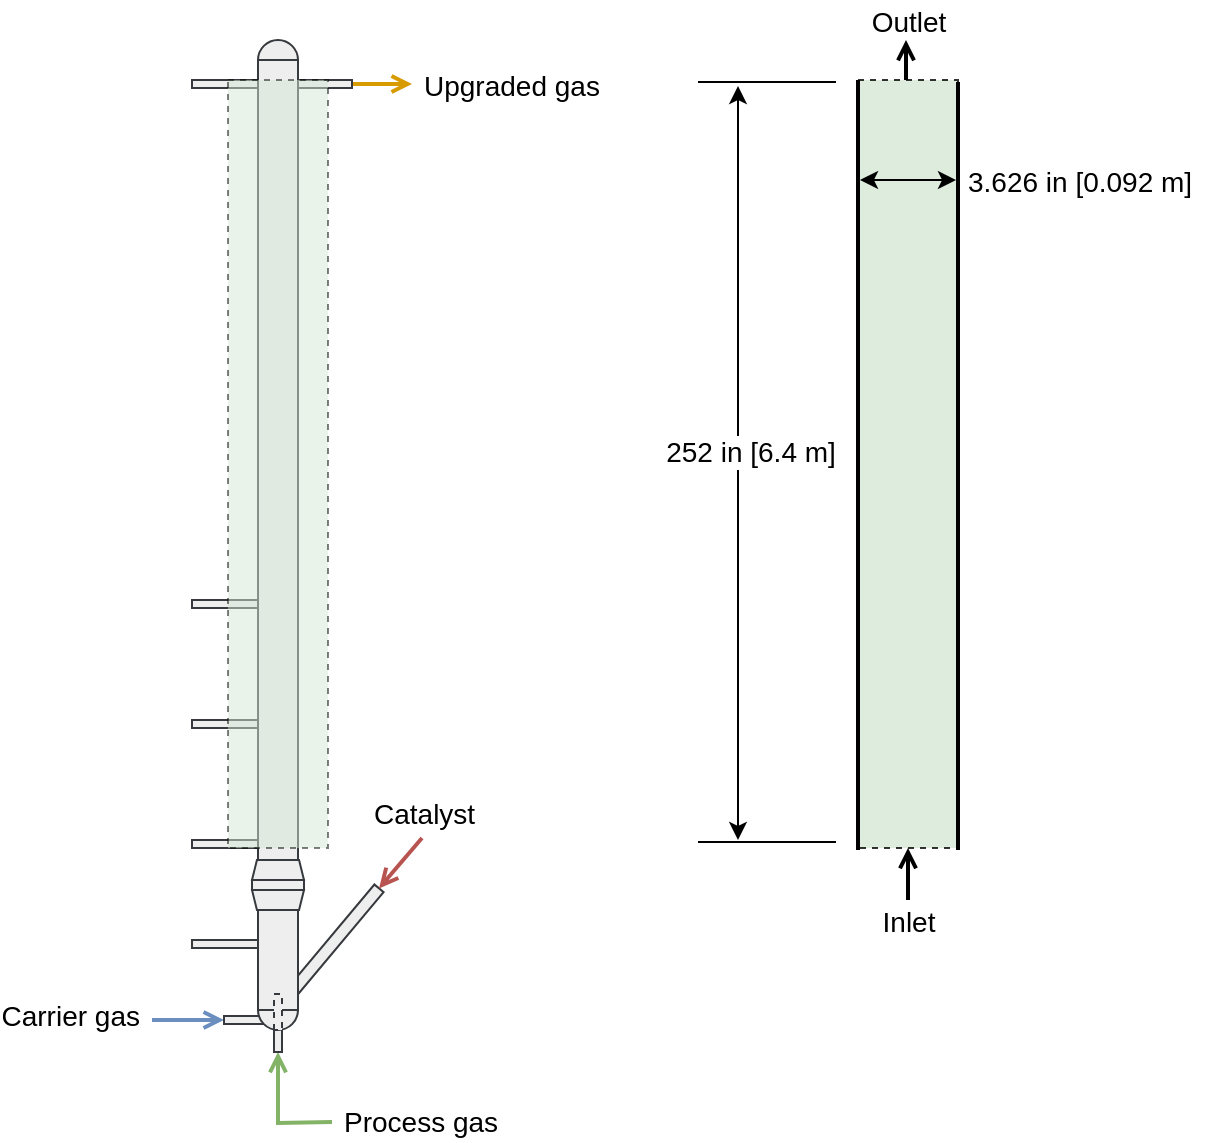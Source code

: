 <mxfile userAgent="Mozilla/5.0 (Macintosh; Intel Mac OS X 10_13_6) AppleWebKit/537.36 (KHTML, like Gecko) draw.io/8.4.7 Chrome/59.0.307.115 Electron/1.8.3 Safari/537.36" version="8.9.8" editor="www.draw.io" type="device"><diagram id="9b60522d-b47b-fd40-2985-93ea71a9b3c8" name="Page-1"><mxGraphModel dx="950" dy="692" grid="1" gridSize="10" guides="1" tooltips="1" connect="1" arrows="1" fold="1" page="1" pageScale="1" pageWidth="850" pageHeight="1100" background="#ffffff" math="0" shadow="0"><root><mxCell id="0"/><mxCell id="1" parent="0"/><mxCell id="10" value="" style="rounded=0;whiteSpace=wrap;html=1;fillColor=#eeeeee;fontSize=14;align=center;rotation=-50;strokeColor=#36393d;" parent="1" vertex="1"><mxGeometry x="153" y="488" width="70" height="6" as="geometry"/></mxCell><mxCell id="17" value="" style="rounded=0;whiteSpace=wrap;html=1;fillColor=#eeeeee;fontSize=14;align=center;strokeColor=#36393d;" parent="1" vertex="1"><mxGeometry x="150" y="470" width="20" height="55" as="geometry"/></mxCell><mxCell id="2" value="" style="rounded=0;whiteSpace=wrap;html=1;fillColor=#eeeeee;fontSize=14;align=center;rotation=0;strokeColor=#36393d;" parent="1" vertex="1"><mxGeometry x="117" y="60" width="33" height="4" as="geometry"/></mxCell><mxCell id="3" style="edgeStyle=none;rounded=0;html=1;exitX=1;exitY=0.5;startArrow=none;startFill=0;endArrow=open;endFill=0;endSize=6;jettySize=auto;orthogonalLoop=1;fontSize=14;fillColor=#ffe6cc;strokeColor=#d79b00;strokeWidth=2;" parent="1" source="4" edge="1"><mxGeometry relative="1" as="geometry"><mxPoint x="227" y="62" as="targetPoint"/></mxGeometry></mxCell><mxCell id="4" value="" style="rounded=0;whiteSpace=wrap;html=1;fillColor=#eeeeee;fontSize=14;align=center;rotation=0;strokeColor=#36393d;" parent="1" vertex="1"><mxGeometry x="169" y="60" width="28" height="4" as="geometry"/></mxCell><mxCell id="5" style="edgeStyle=none;rounded=0;html=1;startArrow=none;startFill=0;endArrow=open;endFill=0;endSize=6;jettySize=auto;orthogonalLoop=1;fontSize=14;entryX=0;entryY=0.5;fillColor=#dae8fc;strokeColor=#6c8ebf;strokeWidth=2;" parent="1" target="7" edge="1"><mxGeometry relative="1" as="geometry"><mxPoint x="97" y="530" as="sourcePoint"/></mxGeometry></mxCell><mxCell id="6" value="Carrier gas&lt;br style=&quot;font-size: 14px&quot;&gt;" style="text;html=1;resizable=0;points=[];align=right;verticalAlign=middle;labelBackgroundColor=#ffffff;fontSize=14;" parent="5" vertex="1" connectable="0"><mxGeometry x="-0.459" y="-1" relative="1" as="geometry"><mxPoint x="-15.5" y="-3" as="offset"/></mxGeometry></mxCell><mxCell id="7" value="" style="rounded=0;whiteSpace=wrap;html=1;fillColor=#eeeeee;fontSize=14;align=center;rotation=0;strokeColor=#36393d;" parent="1" vertex="1"><mxGeometry x="133" y="528" width="24" height="4" as="geometry"/></mxCell><mxCell id="8" style="edgeStyle=orthogonalEdgeStyle;rounded=0;html=1;startArrow=none;startFill=0;endArrow=open;endFill=0;endSize=6;jettySize=auto;orthogonalLoop=1;fontSize=14;entryX=0;entryY=0.5;fillColor=#d5e8d4;strokeColor=#82b366;strokeWidth=2;" parent="1" target="9" edge="1"><mxGeometry relative="1" as="geometry"><mxPoint x="187" y="581" as="sourcePoint"/></mxGeometry></mxCell><mxCell id="9" value="" style="rounded=0;whiteSpace=wrap;html=1;fillColor=#eeeeee;fontSize=14;align=center;rotation=-90;strokeColor=#36393d;" parent="1" vertex="1"><mxGeometry x="151" y="535" width="18" height="4" as="geometry"/></mxCell><mxCell id="11" value="" style="rounded=0;whiteSpace=wrap;html=1;fillColor=#eeeeee;fontSize=14;align=center;strokeColor=#36393d;" parent="1" vertex="1"><mxGeometry x="150" y="50" width="20" height="400" as="geometry"/></mxCell><mxCell id="12" value="" style="verticalLabelPosition=bottom;verticalAlign=top;html=1;shape=mxgraph.basic.half_circle;fillColor=#eeeeee;fontSize=14;align=center;rotation=180;strokeColor=#36393d;" parent="1" vertex="1"><mxGeometry x="150" y="40" width="20" height="10" as="geometry"/></mxCell><mxCell id="13" value="" style="rounded=0;whiteSpace=wrap;html=1;fillColor=#eeeeee;fontSize=14;align=center;strokeColor=#36393d;" parent="1" vertex="1"><mxGeometry x="147" y="460" width="26" height="5" as="geometry"/></mxCell><mxCell id="14" value="" style="shape=trapezoid;perimeter=trapezoidPerimeter;whiteSpace=wrap;html=1;fillColor=#eeeeee;fontSize=14;align=center;size=0.095;strokeColor=#36393d;" parent="1" vertex="1"><mxGeometry x="147" y="450" width="26" height="10" as="geometry"/></mxCell><mxCell id="15" value="" style="shape=trapezoid;perimeter=trapezoidPerimeter;whiteSpace=wrap;html=1;fillColor=#eeeeee;fontSize=14;align=center;size=0.095;rotation=180;strokeColor=#36393d;" parent="1" vertex="1"><mxGeometry x="147" y="465" width="26" height="10" as="geometry"/></mxCell><mxCell id="18" value="" style="verticalLabelPosition=bottom;verticalAlign=top;html=1;shape=mxgraph.basic.half_circle;fillColor=#eeeeee;fontSize=14;align=center;rotation=0;strokeColor=#36393d;" parent="1" vertex="1"><mxGeometry x="150" y="525" width="20" height="10" as="geometry"/></mxCell><mxCell id="19" value="" style="rounded=0;whiteSpace=wrap;html=1;fillColor=#eeeeee;fontSize=14;align=center;rotation=0;strokeColor=#36393d;" parent="1" vertex="1"><mxGeometry x="117" y="440" width="33" height="4" as="geometry"/></mxCell><mxCell id="20" value="" style="rounded=0;whiteSpace=wrap;html=1;fillColor=#eeeeee;fontSize=14;align=center;rotation=0;strokeColor=#36393d;" parent="1" vertex="1"><mxGeometry x="117" y="380" width="33" height="4" as="geometry"/></mxCell><mxCell id="21" value="" style="rounded=0;whiteSpace=wrap;html=1;fillColor=#eeeeee;fontSize=14;align=center;rotation=0;strokeColor=#36393d;" parent="1" vertex="1"><mxGeometry x="117" y="320" width="33" height="4" as="geometry"/></mxCell><mxCell id="22" value="Catalyst&lt;br style=&quot;font-size: 14px&quot;&gt;" style="text;html=1;resizable=0;points=[];autosize=1;align=left;verticalAlign=top;spacingTop=-4;fontSize=14;" parent="1" vertex="1"><mxGeometry x="206" y="416" width="70" height="20" as="geometry"/></mxCell><mxCell id="23" value="Process gas&lt;br style=&quot;font-size: 14px&quot;&gt;" style="text;html=1;resizable=0;points=[];autosize=1;align=left;verticalAlign=top;spacingTop=-4;fontSize=14;" parent="1" vertex="1"><mxGeometry x="191" y="570" width="90" height="20" as="geometry"/></mxCell><mxCell id="24" value="Upgraded gas" style="text;html=1;resizable=0;points=[];autosize=1;align=left;verticalAlign=top;spacingTop=-4;fontSize=14;" parent="1" vertex="1"><mxGeometry x="231" y="52" width="90" height="20" as="geometry"/></mxCell><mxCell id="41" value="" style="rounded=0;whiteSpace=wrap;html=1;fillColor=#eeeeee;fontSize=14;align=center;rotation=-90;strokeColor=#36393d;dashed=1;" parent="1" vertex="1"><mxGeometry x="151" y="524" width="18" height="4" as="geometry"/></mxCell><mxCell id="43" value="" style="endArrow=open;html=1;entryX=1;entryY=0.5;endFill=0;fontSize=14;fillColor=#f8cecc;strokeColor=#b85450;strokeWidth=2;" parent="1" target="10" edge="1"><mxGeometry width="50" height="50" relative="1" as="geometry"><mxPoint x="232" y="439" as="sourcePoint"/><mxPoint x="210.476" y="454.333" as="targetPoint"/></mxGeometry></mxCell><mxCell id="87" value="" style="rounded=0;whiteSpace=wrap;html=1;shadow=0;dashed=1;comic=0;labelBackgroundColor=none;strokeWidth=1;fillColor=#d5e8d4;fontSize=14;align=left;strokeColor=#000000;opacity=50;" parent="1" vertex="1"><mxGeometry x="135" y="60" width="50" height="384" as="geometry"/></mxCell><mxCell id="88" value="" style="rounded=0;whiteSpace=wrap;html=1;shadow=0;dashed=1;comic=0;labelBackgroundColor=none;strokeWidth=1;fillColor=#d5e8d4;fontSize=14;align=left;strokeColor=#000000;opacity=80;" parent="1" vertex="1"><mxGeometry x="450" y="60" width="50" height="384" as="geometry"/></mxCell><mxCell id="90" value="" style="endArrow=open;html=1;strokeWidth=2;fontSize=14;endFill=0;" parent="1" edge="1"><mxGeometry width="50" height="50" relative="1" as="geometry"><mxPoint x="474" y="60" as="sourcePoint"/><mxPoint x="474" y="40" as="targetPoint"/></mxGeometry></mxCell><mxCell id="92" value="Outlet" style="text;html=1;resizable=0;points=[];autosize=1;align=center;verticalAlign=top;spacingTop=-4;fontSize=14;" parent="1" vertex="1"><mxGeometry x="450" y="20" width="50" height="20" as="geometry"/></mxCell><mxCell id="93" value="" style="endArrow=open;html=1;strokeWidth=2;fontSize=14;endFill=0;entryX=0.5;entryY=1;" parent="1" target="88" edge="1"><mxGeometry width="50" height="50" relative="1" as="geometry"><mxPoint x="475" y="470" as="sourcePoint"/><mxPoint x="520" y="540" as="targetPoint"/></mxGeometry></mxCell><mxCell id="94" value="Inlet" style="text;html=1;resizable=0;points=[];autosize=1;align=center;verticalAlign=top;spacingTop=-4;fontSize=14;strokeWidth=2;" parent="1" vertex="1"><mxGeometry x="455" y="470" width="40" height="20" as="geometry"/></mxCell><mxCell id="98" value="" style="endArrow=none;html=1;fontSize=14;" parent="1" edge="1"><mxGeometry width="50" height="50" relative="1" as="geometry"><mxPoint x="370" y="441" as="sourcePoint"/><mxPoint x="439" y="441" as="targetPoint"/></mxGeometry></mxCell><mxCell id="99" value="" style="endArrow=none;html=1;fontSize=14;" parent="1" edge="1"><mxGeometry width="50" height="50" relative="1" as="geometry"><mxPoint x="370" y="61" as="sourcePoint"/><mxPoint x="439" y="61" as="targetPoint"/></mxGeometry></mxCell><mxCell id="100" value="" style="endArrow=classic;startArrow=classic;html=1;strokeWidth=1;fontSize=14;" parent="1" edge="1"><mxGeometry width="50" height="50" relative="1" as="geometry"><mxPoint x="390" y="440" as="sourcePoint"/><mxPoint x="390" y="63" as="targetPoint"/></mxGeometry></mxCell><mxCell id="109" value="252 in [6.4 m]" style="text;html=1;resizable=0;points=[];align=center;verticalAlign=middle;labelBackgroundColor=#ffffff;fontSize=14;" parent="100" vertex="1" connectable="0"><mxGeometry x="-0.128" y="2" relative="1" as="geometry"><mxPoint x="8" y="-30" as="offset"/></mxGeometry></mxCell><mxCell id="110" value="" style="endArrow=classic;startArrow=classic;html=1;strokeWidth=1;fontSize=14;" parent="1" edge="1"><mxGeometry width="50" height="50" relative="1" as="geometry"><mxPoint x="451" y="110" as="sourcePoint"/><mxPoint x="499" y="110" as="targetPoint"/></mxGeometry></mxCell><mxCell id="112" value="3.626 in [0.092 m]" style="text;html=1;resizable=0;points=[];autosize=1;align=left;verticalAlign=top;spacingTop=-4;fontSize=14;" parent="1" vertex="1"><mxGeometry x="503" y="100" width="130" height="20" as="geometry"/></mxCell><mxCell id="113" value="" style="rounded=0;whiteSpace=wrap;html=1;fillColor=#eeeeee;fontSize=14;align=center;rotation=0;strokeColor=#36393d;" parent="1" vertex="1"><mxGeometry x="117" y="490" width="33" height="4" as="geometry"/></mxCell><mxCell id="115" value="" style="endArrow=none;html=1;strokeWidth=2;fontSize=14;align=right;" parent="1" edge="1"><mxGeometry width="50" height="50" relative="1" as="geometry"><mxPoint x="500" y="445" as="sourcePoint"/><mxPoint x="500" y="61" as="targetPoint"/></mxGeometry></mxCell><mxCell id="116" value="" style="endArrow=none;html=1;strokeWidth=2;fontSize=14;align=right;" parent="1" edge="1"><mxGeometry width="50" height="50" relative="1" as="geometry"><mxPoint x="450" y="445" as="sourcePoint"/><mxPoint x="450" y="60" as="targetPoint"/></mxGeometry></mxCell></root></mxGraphModel></diagram></mxfile>